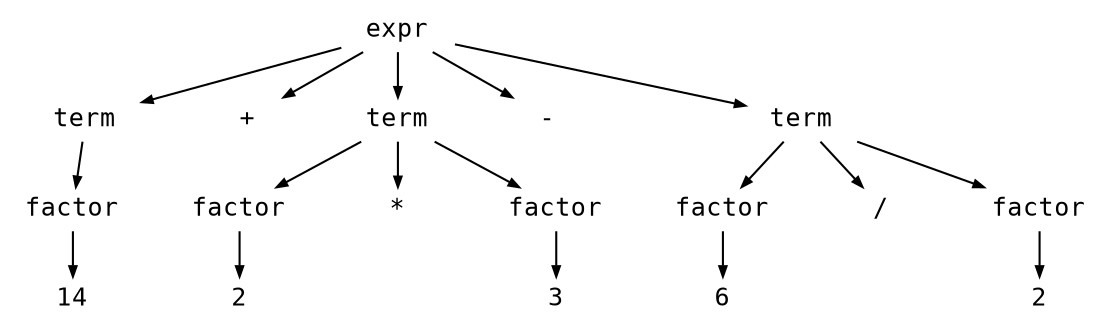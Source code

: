 digraph astgraph {
  node [shape=none, fontsize=12, fontname="Courier", height=.1];
  ranksep=.3;
  edge [arrowsize=.5]

  node1 [label="expr"]
  node2 [label="term"]
  node1 -> node2
  node3 [label="+"]
  node1 -> node3
  node4 [label="term"]
  node1 -> node4
  node5 [label="-"]
  node1 -> node5
  node6 [label="term"]
  node1 -> node6
  node7 [label="factor"]
  node2 -> node7
  node8 [label="factor"]
  node4 -> node8
  node9 [label="*"]
  node4 -> node9
  node10 [label="factor"]
  node4 -> node10
  node11 [label="factor"]
  node6 -> node11
  node12 [label="/"]
  node6 -> node12
  node13 [label="factor"]
  node6 -> node13
  node14 [label="14"]
  node7 -> node14
  node15 [label="2"]
  node8 -> node15
  node16 [label="3"]
  node10 -> node16
  node17 [label="6"]
  node11 -> node17
  node18 [label="2"]
  node13 -> node18
}
